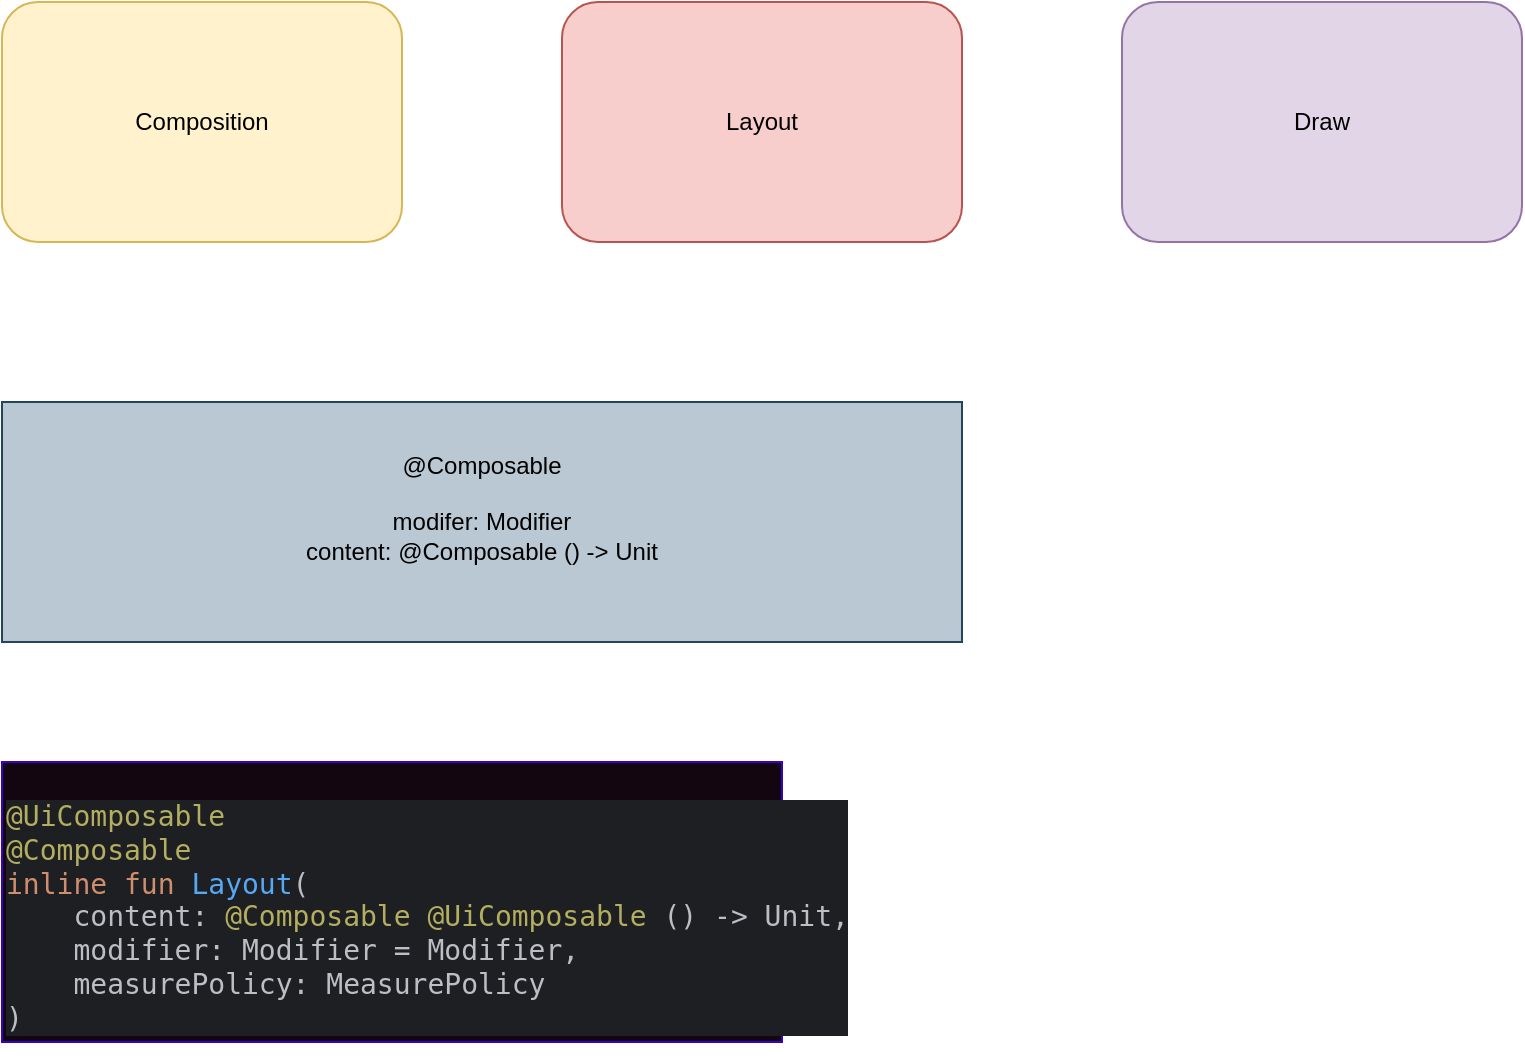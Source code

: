<mxfile version="26.2.13">
  <diagram name="Page-1" id="i1IsMThXOQduMcNPzDuD">
    <mxGraphModel dx="1239" dy="717" grid="1" gridSize="10" guides="1" tooltips="1" connect="1" arrows="1" fold="1" page="1" pageScale="1" pageWidth="850" pageHeight="1100" math="0" shadow="0">
      <root>
        <mxCell id="0" />
        <mxCell id="1" parent="0" />
        <mxCell id="cKF5RDubTBr1JWiCKatq-2" value="&lt;div&gt;@Composable&lt;/div&gt;&lt;div&gt;&lt;br&gt;&lt;/div&gt;&lt;div&gt;modifer: Modifier&lt;/div&gt;&lt;div&gt;content: @Composable () -&amp;gt; Unit&lt;/div&gt;&lt;div&gt;&lt;br&gt;&lt;/div&gt;" style="rounded=0;whiteSpace=wrap;html=1;fillColor=#bac8d3;strokeColor=#23445d;" vertex="1" parent="1">
          <mxGeometry x="40" y="280" width="480" height="120" as="geometry" />
        </mxCell>
        <mxCell id="cKF5RDubTBr1JWiCKatq-3" value="Composition" style="rounded=1;whiteSpace=wrap;html=1;fillColor=#fff2cc;strokeColor=#d6b656;" vertex="1" parent="1">
          <mxGeometry x="40" y="80" width="200" height="120" as="geometry" />
        </mxCell>
        <mxCell id="cKF5RDubTBr1JWiCKatq-4" value="Layout" style="rounded=1;whiteSpace=wrap;html=1;fillColor=#f8cecc;strokeColor=#b85450;" vertex="1" parent="1">
          <mxGeometry x="320" y="80" width="200" height="120" as="geometry" />
        </mxCell>
        <mxCell id="cKF5RDubTBr1JWiCKatq-5" value="Draw" style="rounded=1;whiteSpace=wrap;html=1;fillColor=#e1d5e7;strokeColor=#9673a6;" vertex="1" parent="1">
          <mxGeometry x="600" y="80" width="200" height="120" as="geometry" />
        </mxCell>
        <mxCell id="cKF5RDubTBr1JWiCKatq-7" value="&lt;div style=&quot;background-color: rgb(30, 31, 34); color: rgb(188, 190, 196);&quot;&gt;&lt;pre style=&quot;font-family: &amp;quot;Dank Mono&amp;quot;, monospace;&quot;&gt;&lt;font style=&quot;font-size: 14px;&quot;&gt;&lt;span style=&quot;color: rgb(179, 174, 96);&quot;&gt;@UiComposable&lt;br&gt;&lt;/span&gt;&lt;span style=&quot;color: rgb(179, 174, 96);&quot;&gt;@Composable&lt;br&gt;&lt;/span&gt;&lt;span style=&quot;color: rgb(207, 142, 109);&quot;&gt;inline fun &lt;/span&gt;&lt;span style=&quot;color: rgb(86, 168, 245);&quot;&gt;Layout&lt;/span&gt;(&lt;br&gt;    content: &lt;span style=&quot;color: rgb(179, 174, 96);&quot;&gt;@Composable @UiComposable &lt;/span&gt;() -&amp;gt; Unit,&lt;br&gt;    modifier: Modifier = Modifier,&lt;br&gt;    measurePolicy: MeasurePolicy&lt;br&gt;) &lt;/font&gt;&lt;/pre&gt;&lt;/div&gt;" style="text;whiteSpace=wrap;html=1;fillColor=light-dark(#140611, #ededed);fontColor=#ffffff;strokeColor=#3700CC;" vertex="1" parent="1">
          <mxGeometry x="40" y="460" width="390" height="140" as="geometry" />
        </mxCell>
      </root>
    </mxGraphModel>
  </diagram>
</mxfile>
